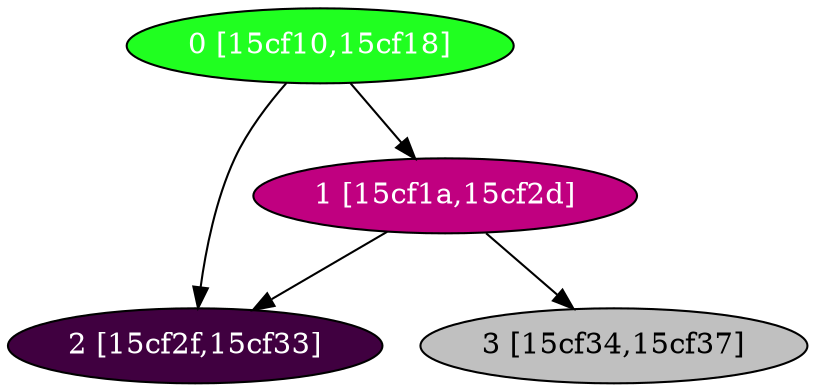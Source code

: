 diGraph libnss3{
	libnss3_0  [style=filled fillcolor="#20FF20" fontcolor="#ffffff" shape=oval label="0 [15cf10,15cf18]"]
	libnss3_1  [style=filled fillcolor="#C00080" fontcolor="#ffffff" shape=oval label="1 [15cf1a,15cf2d]"]
	libnss3_2  [style=filled fillcolor="#400040" fontcolor="#ffffff" shape=oval label="2 [15cf2f,15cf33]"]
	libnss3_3  [style=filled fillcolor="#C0C0C0" fontcolor="#000000" shape=oval label="3 [15cf34,15cf37]"]

	libnss3_0 -> libnss3_1
	libnss3_0 -> libnss3_2
	libnss3_1 -> libnss3_2
	libnss3_1 -> libnss3_3
}